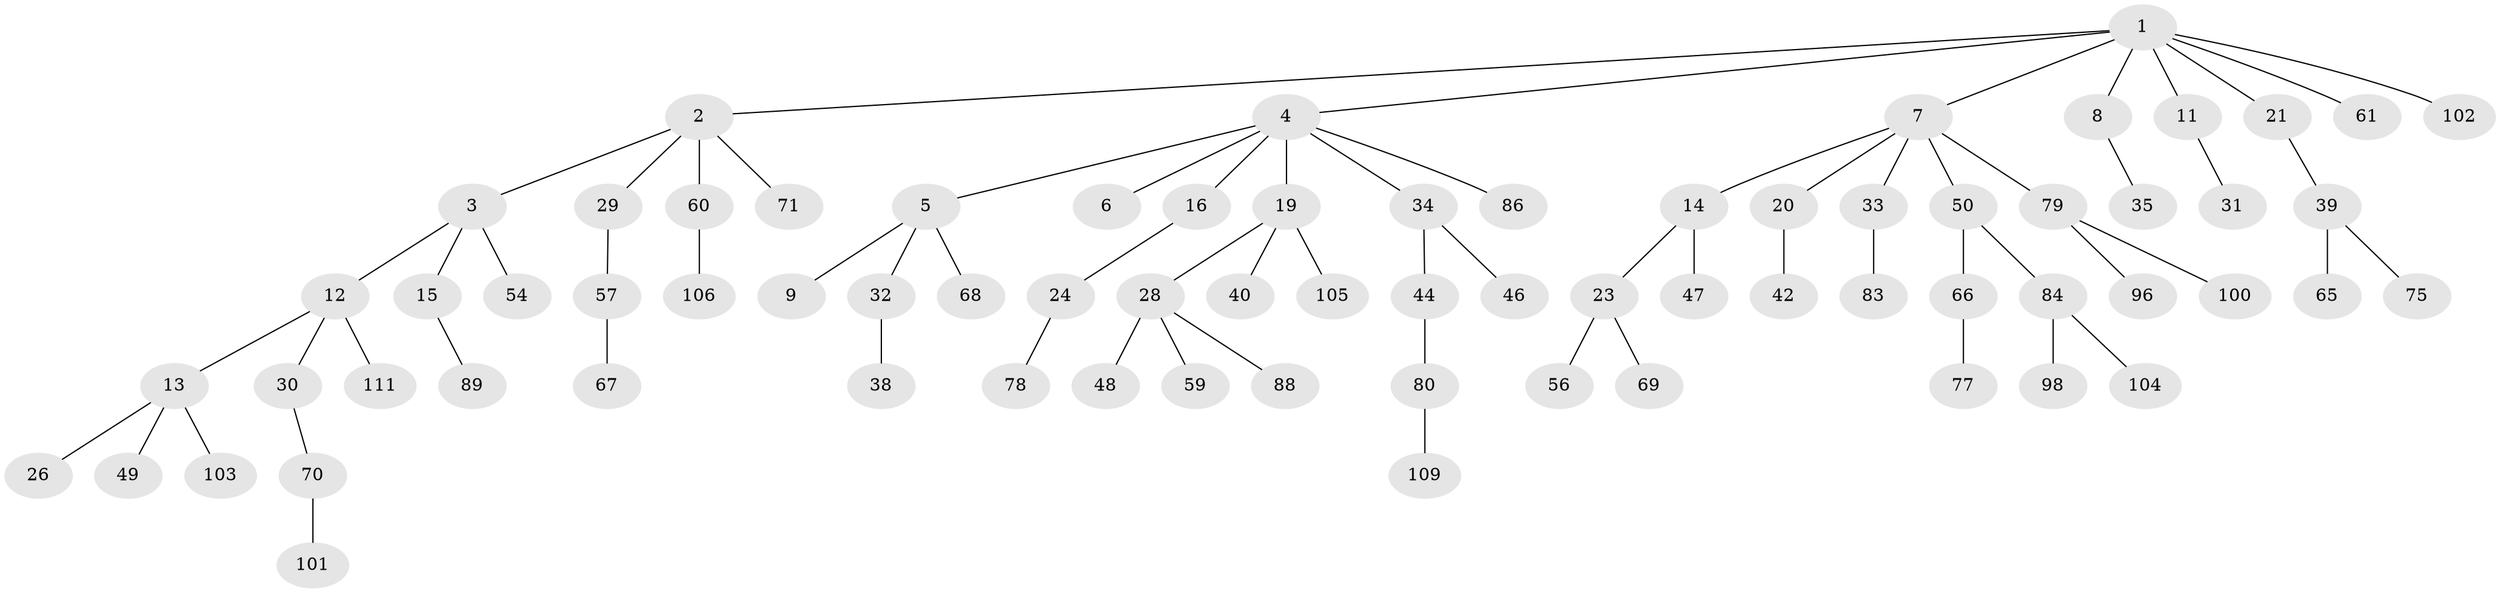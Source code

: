 // Generated by graph-tools (version 1.1) at 2025/24/03/03/25 07:24:07]
// undirected, 73 vertices, 72 edges
graph export_dot {
graph [start="1"]
  node [color=gray90,style=filled];
  1 [super="+58"];
  2 [super="+22"];
  3 [super="+17"];
  4 [super="+18"];
  5 [super="+73"];
  6;
  7 [super="+10"];
  8 [super="+76"];
  9;
  11 [super="+41"];
  12 [super="+27"];
  13 [super="+63"];
  14;
  15 [super="+52"];
  16;
  19 [super="+25"];
  20;
  21;
  23 [super="+110"];
  24 [super="+37"];
  26;
  28 [super="+45"];
  29 [super="+99"];
  30;
  31 [super="+91"];
  32 [super="+55"];
  33 [super="+97"];
  34 [super="+36"];
  35 [super="+43"];
  38;
  39 [super="+51"];
  40;
  42;
  44 [super="+95"];
  46 [super="+64"];
  47 [super="+82"];
  48 [super="+81"];
  49 [super="+90"];
  50 [super="+53"];
  54 [super="+94"];
  56;
  57 [super="+92"];
  59 [super="+62"];
  60;
  61;
  65;
  66 [super="+72"];
  67;
  68 [super="+87"];
  69;
  70 [super="+74"];
  71;
  75;
  77;
  78;
  79 [super="+85"];
  80;
  83 [super="+112"];
  84;
  86 [super="+113"];
  88 [super="+107"];
  89 [super="+93"];
  96;
  98 [super="+108"];
  100;
  101;
  102;
  103;
  104;
  105;
  106;
  109;
  111;
  1 -- 2;
  1 -- 4;
  1 -- 7;
  1 -- 8;
  1 -- 11;
  1 -- 21;
  1 -- 61;
  1 -- 102;
  2 -- 3;
  2 -- 60;
  2 -- 29;
  2 -- 71;
  3 -- 12;
  3 -- 15;
  3 -- 54;
  4 -- 5;
  4 -- 6;
  4 -- 16;
  4 -- 34;
  4 -- 19;
  4 -- 86;
  5 -- 9;
  5 -- 32;
  5 -- 68;
  7 -- 14;
  7 -- 50;
  7 -- 79;
  7 -- 33;
  7 -- 20;
  8 -- 35;
  11 -- 31;
  12 -- 13;
  12 -- 30;
  12 -- 111;
  13 -- 26;
  13 -- 49;
  13 -- 103;
  14 -- 23;
  14 -- 47;
  15 -- 89;
  16 -- 24;
  19 -- 28;
  19 -- 105;
  19 -- 40;
  20 -- 42;
  21 -- 39;
  23 -- 56;
  23 -- 69;
  24 -- 78;
  28 -- 48;
  28 -- 88;
  28 -- 59;
  29 -- 57;
  30 -- 70;
  32 -- 38;
  33 -- 83;
  34 -- 44;
  34 -- 46;
  39 -- 65;
  39 -- 75;
  44 -- 80;
  50 -- 66;
  50 -- 84;
  57 -- 67;
  60 -- 106;
  66 -- 77;
  70 -- 101;
  79 -- 96;
  79 -- 100;
  80 -- 109;
  84 -- 98;
  84 -- 104;
}
